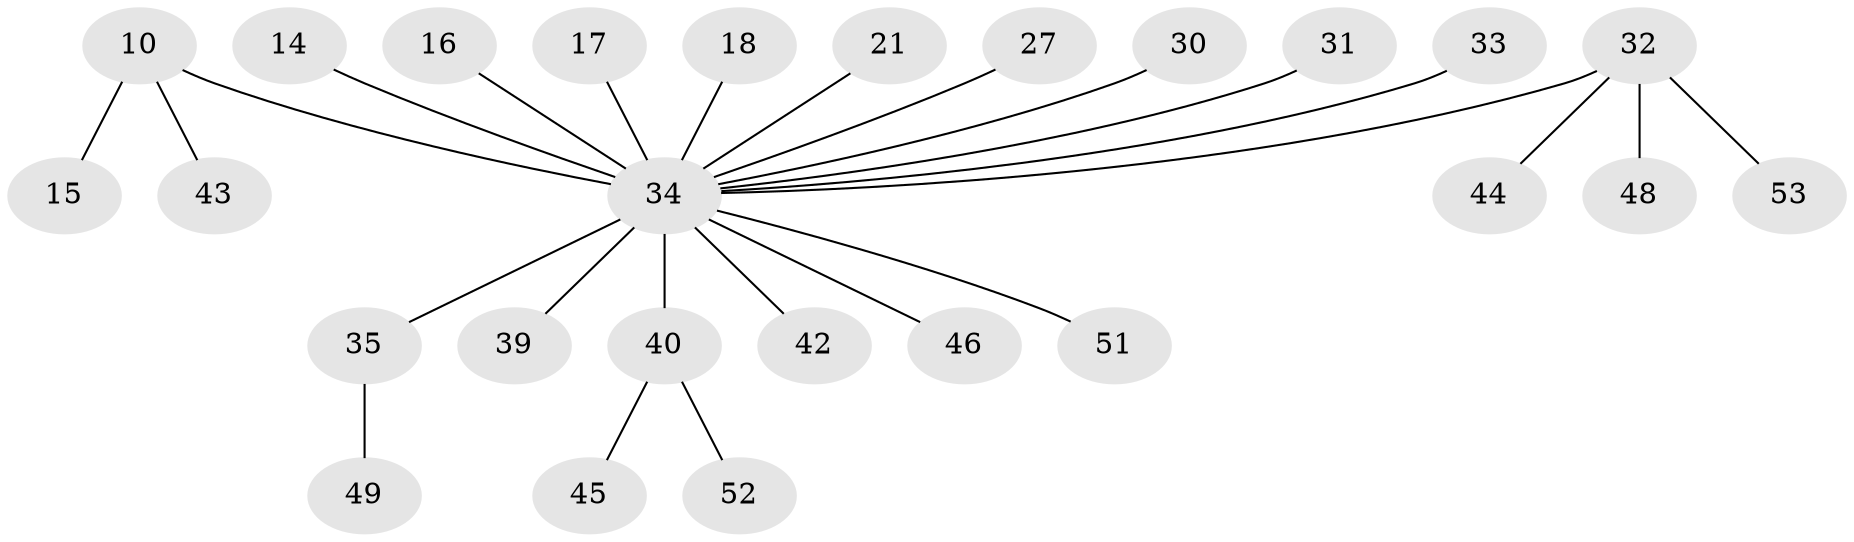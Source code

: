 // original degree distribution, {6: 0.05660377358490566, 3: 0.07547169811320754, 5: 0.018867924528301886, 9: 0.018867924528301886, 4: 0.03773584905660377, 11: 0.018867924528301886, 8: 0.03773584905660377, 2: 0.18867924528301888, 1: 0.5471698113207547}
// Generated by graph-tools (version 1.1) at 2025/54/03/09/25 04:54:14]
// undirected, 26 vertices, 25 edges
graph export_dot {
graph [start="1"]
  node [color=gray90,style=filled];
  10;
  14;
  15;
  16;
  17;
  18;
  21;
  27;
  30;
  31;
  32 [super="+4+28+29"];
  33;
  34 [super="+11+20"];
  35 [super="+2+5"];
  39 [super="+26"];
  40 [super="+12+38+19"];
  42;
  43 [super="+25"];
  44;
  45;
  46;
  48 [super="+36+47"];
  49 [super="+24"];
  51 [super="+37"];
  52 [super="+41"];
  53 [super="+50"];
  10 -- 15;
  10 -- 43;
  10 -- 34 [weight=6];
  14 -- 34;
  16 -- 34;
  17 -- 34;
  18 -- 34;
  21 -- 34;
  27 -- 34;
  30 -- 34;
  31 -- 34;
  32 -- 48;
  32 -- 34 [weight=3];
  32 -- 53;
  32 -- 44;
  33 -- 34;
  34 -- 35 [weight=3];
  34 -- 39 [weight=2];
  34 -- 46;
  34 -- 51;
  34 -- 40 [weight=3];
  34 -- 42;
  35 -- 49;
  40 -- 45;
  40 -- 52;
}
